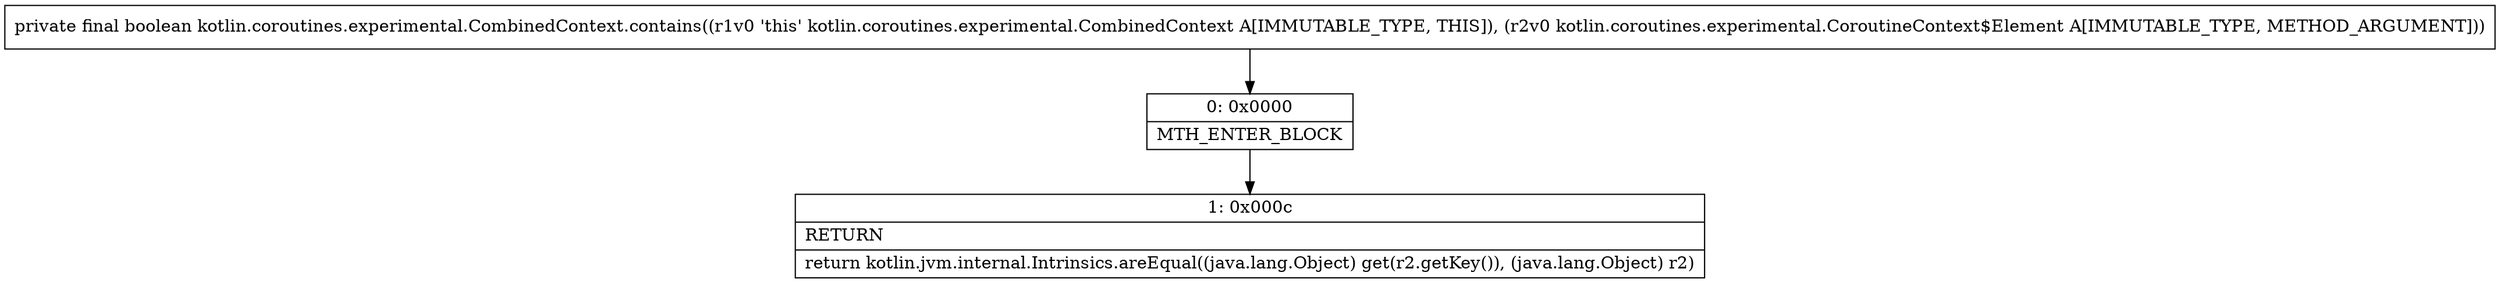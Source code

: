 digraph "CFG forkotlin.coroutines.experimental.CombinedContext.contains(Lkotlin\/coroutines\/experimental\/CoroutineContext$Element;)Z" {
Node_0 [shape=record,label="{0\:\ 0x0000|MTH_ENTER_BLOCK\l}"];
Node_1 [shape=record,label="{1\:\ 0x000c|RETURN\l|return kotlin.jvm.internal.Intrinsics.areEqual((java.lang.Object) get(r2.getKey()), (java.lang.Object) r2)\l}"];
MethodNode[shape=record,label="{private final boolean kotlin.coroutines.experimental.CombinedContext.contains((r1v0 'this' kotlin.coroutines.experimental.CombinedContext A[IMMUTABLE_TYPE, THIS]), (r2v0 kotlin.coroutines.experimental.CoroutineContext$Element A[IMMUTABLE_TYPE, METHOD_ARGUMENT])) }"];
MethodNode -> Node_0;
Node_0 -> Node_1;
}

